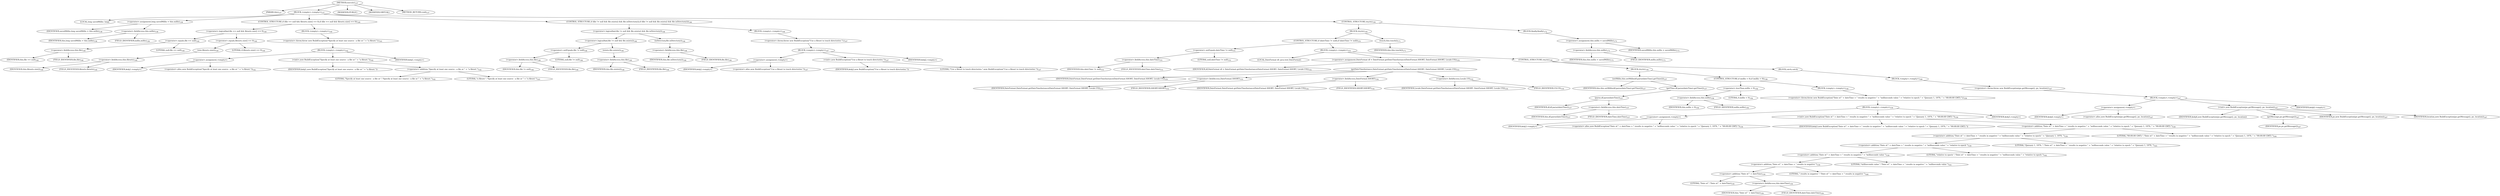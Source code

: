 digraph "execute" {  
"106" [label = <(METHOD,execute)<SUB>137</SUB>> ]
"10" [label = <(PARAM,this)<SUB>137</SUB>> ]
"107" [label = <(BLOCK,&lt;empty&gt;,&lt;empty&gt;)<SUB>137</SUB>> ]
"108" [label = <(LOCAL,long savedMillis: long)> ]
"109" [label = <(&lt;operator&gt;.assignment,long savedMillis = this.millis)<SUB>138</SUB>> ]
"110" [label = <(IDENTIFIER,savedMillis,long savedMillis = this.millis)<SUB>138</SUB>> ]
"111" [label = <(&lt;operator&gt;.fieldAccess,this.millis)<SUB>138</SUB>> ]
"112" [label = <(IDENTIFIER,this,long savedMillis = this.millis)<SUB>138</SUB>> ]
"113" [label = <(FIELD_IDENTIFIER,millis,millis)<SUB>138</SUB>> ]
"114" [label = <(CONTROL_STRUCTURE,if (file == null &amp;&amp; filesets.size() == 0),if (file == null &amp;&amp; filesets.size() == 0))<SUB>140</SUB>> ]
"115" [label = <(&lt;operator&gt;.logicalAnd,file == null &amp;&amp; filesets.size() == 0)<SUB>140</SUB>> ]
"116" [label = <(&lt;operator&gt;.equals,file == null)<SUB>140</SUB>> ]
"117" [label = <(&lt;operator&gt;.fieldAccess,this.file)<SUB>140</SUB>> ]
"118" [label = <(IDENTIFIER,this,file == null)<SUB>140</SUB>> ]
"119" [label = <(FIELD_IDENTIFIER,file,file)<SUB>140</SUB>> ]
"120" [label = <(LITERAL,null,file == null)<SUB>140</SUB>> ]
"121" [label = <(&lt;operator&gt;.equals,filesets.size() == 0)<SUB>140</SUB>> ]
"122" [label = <(size,filesets.size())<SUB>140</SUB>> ]
"123" [label = <(&lt;operator&gt;.fieldAccess,this.filesets)<SUB>140</SUB>> ]
"124" [label = <(IDENTIFIER,this,filesets.size())<SUB>140</SUB>> ]
"125" [label = <(FIELD_IDENTIFIER,filesets,filesets)<SUB>140</SUB>> ]
"126" [label = <(LITERAL,0,filesets.size() == 0)<SUB>140</SUB>> ]
"127" [label = <(BLOCK,&lt;empty&gt;,&lt;empty&gt;)<SUB>140</SUB>> ]
"128" [label = <(&lt;operator&gt;.throw,throw new BuildException(&quot;Specify at least one source - a file or &quot; + &quot;a fileset.&quot;);)<SUB>141</SUB>> ]
"129" [label = <(BLOCK,&lt;empty&gt;,&lt;empty&gt;)<SUB>142</SUB>> ]
"130" [label = <(&lt;operator&gt;.assignment,&lt;empty&gt;)> ]
"131" [label = <(IDENTIFIER,$obj1,&lt;empty&gt;)> ]
"132" [label = <(&lt;operator&gt;.alloc,new BuildException(&quot;Specify at least one source - a file or &quot; + &quot;a fileset.&quot;))<SUB>142</SUB>> ]
"133" [label = <(&lt;init&gt;,new BuildException(&quot;Specify at least one source - a file or &quot; + &quot;a fileset.&quot;))<SUB>142</SUB>> ]
"134" [label = <(IDENTIFIER,$obj1,new BuildException(&quot;Specify at least one source - a file or &quot; + &quot;a fileset.&quot;))> ]
"135" [label = <(&lt;operator&gt;.addition,&quot;Specify at least one source - a file or &quot; + &quot;a fileset.&quot;)<SUB>142</SUB>> ]
"136" [label = <(LITERAL,&quot;Specify at least one source - a file or &quot;,&quot;Specify at least one source - a file or &quot; + &quot;a fileset.&quot;)<SUB>142</SUB>> ]
"137" [label = <(LITERAL,&quot;a fileset.&quot;,&quot;Specify at least one source - a file or &quot; + &quot;a fileset.&quot;)<SUB>143</SUB>> ]
"138" [label = <(IDENTIFIER,$obj1,&lt;empty&gt;)> ]
"139" [label = <(CONTROL_STRUCTURE,if (file != null &amp;&amp; file.exists() &amp;&amp; file.isDirectory()),if (file != null &amp;&amp; file.exists() &amp;&amp; file.isDirectory()))<SUB>146</SUB>> ]
"140" [label = <(&lt;operator&gt;.logicalAnd,file != null &amp;&amp; file.exists() &amp;&amp; file.isDirectory())<SUB>146</SUB>> ]
"141" [label = <(&lt;operator&gt;.logicalAnd,file != null &amp;&amp; file.exists())<SUB>146</SUB>> ]
"142" [label = <(&lt;operator&gt;.notEquals,file != null)<SUB>146</SUB>> ]
"143" [label = <(&lt;operator&gt;.fieldAccess,this.file)<SUB>146</SUB>> ]
"144" [label = <(IDENTIFIER,this,file != null)<SUB>146</SUB>> ]
"145" [label = <(FIELD_IDENTIFIER,file,file)<SUB>146</SUB>> ]
"146" [label = <(LITERAL,null,file != null)<SUB>146</SUB>> ]
"147" [label = <(exists,file.exists())<SUB>146</SUB>> ]
"148" [label = <(&lt;operator&gt;.fieldAccess,this.file)<SUB>146</SUB>> ]
"149" [label = <(IDENTIFIER,this,file.exists())<SUB>146</SUB>> ]
"150" [label = <(FIELD_IDENTIFIER,file,file)<SUB>146</SUB>> ]
"151" [label = <(isDirectory,file.isDirectory())<SUB>146</SUB>> ]
"152" [label = <(&lt;operator&gt;.fieldAccess,this.file)<SUB>146</SUB>> ]
"153" [label = <(IDENTIFIER,this,file.isDirectory())<SUB>146</SUB>> ]
"154" [label = <(FIELD_IDENTIFIER,file,file)<SUB>146</SUB>> ]
"155" [label = <(BLOCK,&lt;empty&gt;,&lt;empty&gt;)<SUB>146</SUB>> ]
"156" [label = <(&lt;operator&gt;.throw,throw new BuildException(&quot;Use a fileset to touch directories.&quot;);)<SUB>147</SUB>> ]
"157" [label = <(BLOCK,&lt;empty&gt;,&lt;empty&gt;)<SUB>147</SUB>> ]
"158" [label = <(&lt;operator&gt;.assignment,&lt;empty&gt;)> ]
"159" [label = <(IDENTIFIER,$obj2,&lt;empty&gt;)> ]
"160" [label = <(&lt;operator&gt;.alloc,new BuildException(&quot;Use a fileset to touch directories.&quot;))<SUB>147</SUB>> ]
"161" [label = <(&lt;init&gt;,new BuildException(&quot;Use a fileset to touch directories.&quot;))<SUB>147</SUB>> ]
"162" [label = <(IDENTIFIER,$obj2,new BuildException(&quot;Use a fileset to touch directories.&quot;))> ]
"163" [label = <(LITERAL,&quot;Use a fileset to touch directories.&quot;,new BuildException(&quot;Use a fileset to touch directories.&quot;))<SUB>147</SUB>> ]
"164" [label = <(IDENTIFIER,$obj2,&lt;empty&gt;)> ]
"165" [label = <(CONTROL_STRUCTURE,try,try)<SUB>150</SUB>> ]
"166" [label = <(BLOCK,try,try)<SUB>150</SUB>> ]
"167" [label = <(CONTROL_STRUCTURE,if (dateTime != null),if (dateTime != null))<SUB>151</SUB>> ]
"168" [label = <(&lt;operator&gt;.notEquals,dateTime != null)<SUB>151</SUB>> ]
"169" [label = <(&lt;operator&gt;.fieldAccess,this.dateTime)<SUB>151</SUB>> ]
"170" [label = <(IDENTIFIER,this,dateTime != null)<SUB>151</SUB>> ]
"171" [label = <(FIELD_IDENTIFIER,dateTime,dateTime)<SUB>151</SUB>> ]
"172" [label = <(LITERAL,null,dateTime != null)<SUB>151</SUB>> ]
"173" [label = <(BLOCK,&lt;empty&gt;,&lt;empty&gt;)<SUB>151</SUB>> ]
"174" [label = <(LOCAL,DateFormat df: java.text.DateFormat)> ]
"175" [label = <(&lt;operator&gt;.assignment,DateFormat df = DateFormat.getDateTimeInstance(DateFormat.SHORT, DateFormat.SHORT, Locale.US))<SUB>152</SUB>> ]
"176" [label = <(IDENTIFIER,df,DateFormat df = DateFormat.getDateTimeInstance(DateFormat.SHORT, DateFormat.SHORT, Locale.US))<SUB>152</SUB>> ]
"177" [label = <(getDateTimeInstance,DateFormat.getDateTimeInstance(DateFormat.SHORT, DateFormat.SHORT, Locale.US))<SUB>153</SUB>> ]
"178" [label = <(IDENTIFIER,DateFormat,DateFormat.getDateTimeInstance(DateFormat.SHORT, DateFormat.SHORT, Locale.US))<SUB>153</SUB>> ]
"179" [label = <(&lt;operator&gt;.fieldAccess,DateFormat.SHORT)<SUB>153</SUB>> ]
"180" [label = <(IDENTIFIER,DateFormat,DateFormat.getDateTimeInstance(DateFormat.SHORT, DateFormat.SHORT, Locale.US))<SUB>153</SUB>> ]
"181" [label = <(FIELD_IDENTIFIER,SHORT,SHORT)<SUB>153</SUB>> ]
"182" [label = <(&lt;operator&gt;.fieldAccess,DateFormat.SHORT)<SUB>154</SUB>> ]
"183" [label = <(IDENTIFIER,DateFormat,DateFormat.getDateTimeInstance(DateFormat.SHORT, DateFormat.SHORT, Locale.US))<SUB>154</SUB>> ]
"184" [label = <(FIELD_IDENTIFIER,SHORT,SHORT)<SUB>154</SUB>> ]
"185" [label = <(&lt;operator&gt;.fieldAccess,Locale.US)<SUB>155</SUB>> ]
"186" [label = <(IDENTIFIER,Locale,DateFormat.getDateTimeInstance(DateFormat.SHORT, DateFormat.SHORT, Locale.US))<SUB>155</SUB>> ]
"187" [label = <(FIELD_IDENTIFIER,US,US)<SUB>155</SUB>> ]
"188" [label = <(CONTROL_STRUCTURE,try,try)<SUB>156</SUB>> ]
"189" [label = <(BLOCK,try,try)<SUB>156</SUB>> ]
"190" [label = <(setMillis,this.setMillis(df.parse(dateTime).getTime()))<SUB>157</SUB>> ]
"9" [label = <(IDENTIFIER,this,this.setMillis(df.parse(dateTime).getTime()))<SUB>157</SUB>> ]
"191" [label = <(getTime,df.parse(dateTime).getTime())<SUB>157</SUB>> ]
"192" [label = <(parse,df.parse(dateTime))<SUB>157</SUB>> ]
"193" [label = <(IDENTIFIER,df,df.parse(dateTime))<SUB>157</SUB>> ]
"194" [label = <(&lt;operator&gt;.fieldAccess,this.dateTime)<SUB>157</SUB>> ]
"195" [label = <(IDENTIFIER,this,df.parse(dateTime))<SUB>157</SUB>> ]
"196" [label = <(FIELD_IDENTIFIER,dateTime,dateTime)<SUB>157</SUB>> ]
"197" [label = <(CONTROL_STRUCTURE,if (millis &lt; 0),if (millis &lt; 0))<SUB>158</SUB>> ]
"198" [label = <(&lt;operator&gt;.lessThan,millis &lt; 0)<SUB>158</SUB>> ]
"199" [label = <(&lt;operator&gt;.fieldAccess,this.millis)<SUB>158</SUB>> ]
"200" [label = <(IDENTIFIER,this,millis &lt; 0)<SUB>158</SUB>> ]
"201" [label = <(FIELD_IDENTIFIER,millis,millis)<SUB>158</SUB>> ]
"202" [label = <(LITERAL,0,millis &lt; 0)<SUB>158</SUB>> ]
"203" [label = <(BLOCK,&lt;empty&gt;,&lt;empty&gt;)<SUB>158</SUB>> ]
"204" [label = <(&lt;operator&gt;.throw,throw new BuildException(&quot;Date of &quot; + dateTime + &quot; results in negative &quot; + &quot;milliseconds value &quot; + &quot;relative to epoch &quot; + &quot;(January 1, 1970, &quot; + &quot;00:00:00 GMT).&quot;);)<SUB>159</SUB>> ]
"205" [label = <(BLOCK,&lt;empty&gt;,&lt;empty&gt;)<SUB>159</SUB>> ]
"206" [label = <(&lt;operator&gt;.assignment,&lt;empty&gt;)> ]
"207" [label = <(IDENTIFIER,$obj3,&lt;empty&gt;)> ]
"208" [label = <(&lt;operator&gt;.alloc,new BuildException(&quot;Date of &quot; + dateTime + &quot; results in negative &quot; + &quot;milliseconds value &quot; + &quot;relative to epoch &quot; + &quot;(January 1, 1970, &quot; + &quot;00:00:00 GMT).&quot;))<SUB>159</SUB>> ]
"209" [label = <(&lt;init&gt;,new BuildException(&quot;Date of &quot; + dateTime + &quot; results in negative &quot; + &quot;milliseconds value &quot; + &quot;relative to epoch &quot; + &quot;(January 1, 1970, &quot; + &quot;00:00:00 GMT).&quot;))<SUB>159</SUB>> ]
"210" [label = <(IDENTIFIER,$obj3,new BuildException(&quot;Date of &quot; + dateTime + &quot; results in negative &quot; + &quot;milliseconds value &quot; + &quot;relative to epoch &quot; + &quot;(January 1, 1970, &quot; + &quot;00:00:00 GMT).&quot;))> ]
"211" [label = <(&lt;operator&gt;.addition,&quot;Date of &quot; + dateTime + &quot; results in negative &quot; + &quot;milliseconds value &quot; + &quot;relative to epoch &quot; + &quot;(January 1, 1970, &quot; + &quot;00:00:00 GMT).&quot;)<SUB>159</SUB>> ]
"212" [label = <(&lt;operator&gt;.addition,&quot;Date of &quot; + dateTime + &quot; results in negative &quot; + &quot;milliseconds value &quot; + &quot;relative to epoch &quot; + &quot;(January 1, 1970, &quot;)<SUB>159</SUB>> ]
"213" [label = <(&lt;operator&gt;.addition,&quot;Date of &quot; + dateTime + &quot; results in negative &quot; + &quot;milliseconds value &quot; + &quot;relative to epoch &quot;)<SUB>159</SUB>> ]
"214" [label = <(&lt;operator&gt;.addition,&quot;Date of &quot; + dateTime + &quot; results in negative &quot; + &quot;milliseconds value &quot;)<SUB>159</SUB>> ]
"215" [label = <(&lt;operator&gt;.addition,&quot;Date of &quot; + dateTime + &quot; results in negative &quot;)<SUB>159</SUB>> ]
"216" [label = <(&lt;operator&gt;.addition,&quot;Date of &quot; + dateTime)<SUB>159</SUB>> ]
"217" [label = <(LITERAL,&quot;Date of &quot;,&quot;Date of &quot; + dateTime)<SUB>159</SUB>> ]
"218" [label = <(&lt;operator&gt;.fieldAccess,this.dateTime)<SUB>159</SUB>> ]
"219" [label = <(IDENTIFIER,this,&quot;Date of &quot; + dateTime)<SUB>159</SUB>> ]
"220" [label = <(FIELD_IDENTIFIER,dateTime,dateTime)<SUB>159</SUB>> ]
"221" [label = <(LITERAL,&quot; results in negative &quot;,&quot;Date of &quot; + dateTime + &quot; results in negative &quot;)<SUB>160</SUB>> ]
"222" [label = <(LITERAL,&quot;milliseconds value &quot;,&quot;Date of &quot; + dateTime + &quot; results in negative &quot; + &quot;milliseconds value &quot;)<SUB>161</SUB>> ]
"223" [label = <(LITERAL,&quot;relative to epoch &quot;,&quot;Date of &quot; + dateTime + &quot; results in negative &quot; + &quot;milliseconds value &quot; + &quot;relative to epoch &quot;)<SUB>162</SUB>> ]
"224" [label = <(LITERAL,&quot;(January 1, 1970, &quot;,&quot;Date of &quot; + dateTime + &quot; results in negative &quot; + &quot;milliseconds value &quot; + &quot;relative to epoch &quot; + &quot;(January 1, 1970, &quot;)<SUB>163</SUB>> ]
"225" [label = <(LITERAL,&quot;00:00:00 GMT).&quot;,&quot;Date of &quot; + dateTime + &quot; results in negative &quot; + &quot;milliseconds value &quot; + &quot;relative to epoch &quot; + &quot;(January 1, 1970, &quot; + &quot;00:00:00 GMT).&quot;)<SUB>164</SUB>> ]
"226" [label = <(IDENTIFIER,$obj3,&lt;empty&gt;)> ]
"227" [label = <(BLOCK,catch,catch)> ]
"228" [label = <(BLOCK,&lt;empty&gt;,&lt;empty&gt;)<SUB>166</SUB>> ]
"229" [label = <(&lt;operator&gt;.throw,throw new BuildException(pe.getMessage(), pe, location);)<SUB>167</SUB>> ]
"230" [label = <(BLOCK,&lt;empty&gt;,&lt;empty&gt;)<SUB>167</SUB>> ]
"231" [label = <(&lt;operator&gt;.assignment,&lt;empty&gt;)> ]
"232" [label = <(IDENTIFIER,$obj4,&lt;empty&gt;)> ]
"233" [label = <(&lt;operator&gt;.alloc,new BuildException(pe.getMessage(), pe, location))<SUB>167</SUB>> ]
"234" [label = <(&lt;init&gt;,new BuildException(pe.getMessage(), pe, location))<SUB>167</SUB>> ]
"235" [label = <(IDENTIFIER,$obj4,new BuildException(pe.getMessage(), pe, location))> ]
"236" [label = <(getMessage,pe.getMessage())<SUB>167</SUB>> ]
"237" [label = <(IDENTIFIER,pe,pe.getMessage())<SUB>167</SUB>> ]
"238" [label = <(IDENTIFIER,pe,new BuildException(pe.getMessage(), pe, location))<SUB>167</SUB>> ]
"239" [label = <(IDENTIFIER,location,new BuildException(pe.getMessage(), pe, location))<SUB>167</SUB>> ]
"240" [label = <(IDENTIFIER,$obj4,&lt;empty&gt;)> ]
"241" [label = <(touch,this.touch())<SUB>171</SUB>> ]
"11" [label = <(IDENTIFIER,this,this.touch())<SUB>171</SUB>> ]
"242" [label = <(BLOCK,finally,finally)<SUB>172</SUB>> ]
"243" [label = <(&lt;operator&gt;.assignment,this.millis = savedMillis)<SUB>173</SUB>> ]
"244" [label = <(&lt;operator&gt;.fieldAccess,this.millis)<SUB>173</SUB>> ]
"245" [label = <(IDENTIFIER,this,this.millis = savedMillis)<SUB>173</SUB>> ]
"246" [label = <(FIELD_IDENTIFIER,millis,millis)<SUB>173</SUB>> ]
"247" [label = <(IDENTIFIER,savedMillis,this.millis = savedMillis)<SUB>173</SUB>> ]
"248" [label = <(MODIFIER,PUBLIC)> ]
"249" [label = <(MODIFIER,VIRTUAL)> ]
"250" [label = <(METHOD_RETURN,void)<SUB>137</SUB>> ]
  "106" -> "10" 
  "106" -> "107" 
  "106" -> "248" 
  "106" -> "249" 
  "106" -> "250" 
  "107" -> "108" 
  "107" -> "109" 
  "107" -> "114" 
  "107" -> "139" 
  "107" -> "165" 
  "109" -> "110" 
  "109" -> "111" 
  "111" -> "112" 
  "111" -> "113" 
  "114" -> "115" 
  "114" -> "127" 
  "115" -> "116" 
  "115" -> "121" 
  "116" -> "117" 
  "116" -> "120" 
  "117" -> "118" 
  "117" -> "119" 
  "121" -> "122" 
  "121" -> "126" 
  "122" -> "123" 
  "123" -> "124" 
  "123" -> "125" 
  "127" -> "128" 
  "128" -> "129" 
  "129" -> "130" 
  "129" -> "133" 
  "129" -> "138" 
  "130" -> "131" 
  "130" -> "132" 
  "133" -> "134" 
  "133" -> "135" 
  "135" -> "136" 
  "135" -> "137" 
  "139" -> "140" 
  "139" -> "155" 
  "140" -> "141" 
  "140" -> "151" 
  "141" -> "142" 
  "141" -> "147" 
  "142" -> "143" 
  "142" -> "146" 
  "143" -> "144" 
  "143" -> "145" 
  "147" -> "148" 
  "148" -> "149" 
  "148" -> "150" 
  "151" -> "152" 
  "152" -> "153" 
  "152" -> "154" 
  "155" -> "156" 
  "156" -> "157" 
  "157" -> "158" 
  "157" -> "161" 
  "157" -> "164" 
  "158" -> "159" 
  "158" -> "160" 
  "161" -> "162" 
  "161" -> "163" 
  "165" -> "166" 
  "165" -> "242" 
  "166" -> "167" 
  "166" -> "241" 
  "167" -> "168" 
  "167" -> "173" 
  "168" -> "169" 
  "168" -> "172" 
  "169" -> "170" 
  "169" -> "171" 
  "173" -> "174" 
  "173" -> "175" 
  "173" -> "188" 
  "175" -> "176" 
  "175" -> "177" 
  "177" -> "178" 
  "177" -> "179" 
  "177" -> "182" 
  "177" -> "185" 
  "179" -> "180" 
  "179" -> "181" 
  "182" -> "183" 
  "182" -> "184" 
  "185" -> "186" 
  "185" -> "187" 
  "188" -> "189" 
  "188" -> "227" 
  "189" -> "190" 
  "189" -> "197" 
  "190" -> "9" 
  "190" -> "191" 
  "191" -> "192" 
  "192" -> "193" 
  "192" -> "194" 
  "194" -> "195" 
  "194" -> "196" 
  "197" -> "198" 
  "197" -> "203" 
  "198" -> "199" 
  "198" -> "202" 
  "199" -> "200" 
  "199" -> "201" 
  "203" -> "204" 
  "204" -> "205" 
  "205" -> "206" 
  "205" -> "209" 
  "205" -> "226" 
  "206" -> "207" 
  "206" -> "208" 
  "209" -> "210" 
  "209" -> "211" 
  "211" -> "212" 
  "211" -> "225" 
  "212" -> "213" 
  "212" -> "224" 
  "213" -> "214" 
  "213" -> "223" 
  "214" -> "215" 
  "214" -> "222" 
  "215" -> "216" 
  "215" -> "221" 
  "216" -> "217" 
  "216" -> "218" 
  "218" -> "219" 
  "218" -> "220" 
  "227" -> "228" 
  "228" -> "229" 
  "229" -> "230" 
  "230" -> "231" 
  "230" -> "234" 
  "230" -> "240" 
  "231" -> "232" 
  "231" -> "233" 
  "234" -> "235" 
  "234" -> "236" 
  "234" -> "238" 
  "234" -> "239" 
  "236" -> "237" 
  "241" -> "11" 
  "242" -> "243" 
  "243" -> "244" 
  "243" -> "247" 
  "244" -> "245" 
  "244" -> "246" 
}

